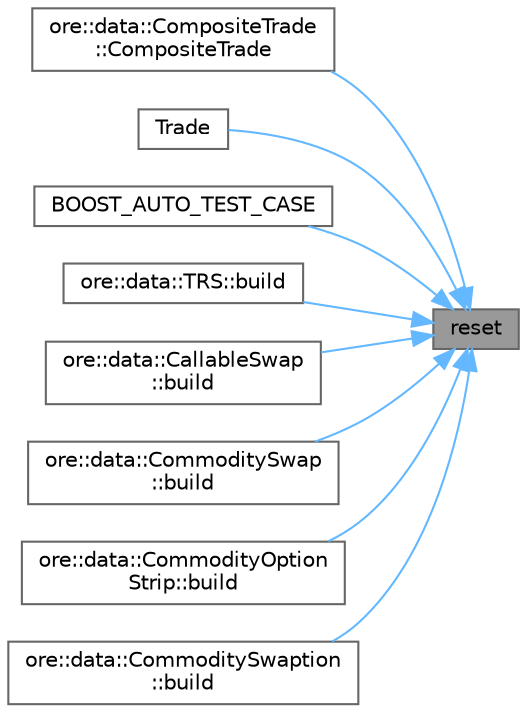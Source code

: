 digraph "reset"
{
 // INTERACTIVE_SVG=YES
 // LATEX_PDF_SIZE
  bgcolor="transparent";
  edge [fontname=Helvetica,fontsize=10,labelfontname=Helvetica,labelfontsize=10];
  node [fontname=Helvetica,fontsize=10,shape=box,height=0.2,width=0.4];
  rankdir="RL";
  Node1 [label="reset",height=0.2,width=0.4,color="gray40", fillcolor="grey60", style="filled", fontcolor="black",tooltip="Reset trade, clear all base class data. This does not reset accumulated timings for this trade."];
  Node1 -> Node2 [dir="back",color="steelblue1",style="solid"];
  Node2 [label="ore::data::CompositeTrade\l::CompositeTrade",height=0.2,width=0.4,color="grey40", fillcolor="white", style="filled",URL="$classore_1_1data_1_1_composite_trade.html#a6e41669675cd185bf3575d07a4ec505f",tooltip="Constructor requires a trade factory so that subtrades can be built."];
  Node1 -> Node3 [dir="back",color="steelblue1",style="solid"];
  Node3 [label="Trade",height=0.2,width=0.4,color="grey40", fillcolor="white", style="filled",URL="$classore_1_1data_1_1_trade.html#ad977c1f7ae61e8bfaaa9abab3181970b",tooltip="Base class constructor."];
  Node1 -> Node4 [dir="back",color="steelblue1",style="solid"];
  Node4 [label="BOOST_AUTO_TEST_CASE",height=0.2,width=0.4,color="grey40", fillcolor="white", style="filled",URL="$fxexotics_8cpp.html#ae4a8f5fc2a666b87316a20b9716625b7",tooltip=" "];
  Node1 -> Node5 [dir="back",color="steelblue1",style="solid"];
  Node5 [label="ore::data::TRS::build",height=0.2,width=0.4,color="grey40", fillcolor="white", style="filled",URL="$classore_1_1data_1_1_t_r_s.html#af7b69d5b18d278257927e32b10a23ee6",tooltip=" "];
  Node1 -> Node6 [dir="back",color="steelblue1",style="solid"];
  Node6 [label="ore::data::CallableSwap\l::build",height=0.2,width=0.4,color="grey40", fillcolor="white", style="filled",URL="$classore_1_1data_1_1_callable_swap.html#ab1db499ff5e65c59fd2009d62276fdaf",tooltip="Build QuantLib/QuantExt instrument, link pricing engine."];
  Node1 -> Node7 [dir="back",color="steelblue1",style="solid"];
  Node7 [label="ore::data::CommoditySwap\l::build",height=0.2,width=0.4,color="grey40", fillcolor="white", style="filled",URL="$classore_1_1data_1_1_commodity_swap.html#ab1db499ff5e65c59fd2009d62276fdaf",tooltip=" "];
  Node1 -> Node8 [dir="back",color="steelblue1",style="solid"];
  Node8 [label="ore::data::CommodityOption\lStrip::build",height=0.2,width=0.4,color="grey40", fillcolor="white", style="filled",URL="$classore_1_1data_1_1_commodity_option_strip.html#a7158c90da58d23d6c8d55040bb585107",tooltip="Implement the build method."];
  Node1 -> Node9 [dir="back",color="steelblue1",style="solid"];
  Node9 [label="ore::data::CommoditySwaption\l::build",height=0.2,width=0.4,color="grey40", fillcolor="white", style="filled",URL="$classore_1_1data_1_1_commodity_swaption.html#a7158c90da58d23d6c8d55040bb585107",tooltip=" "];
}
